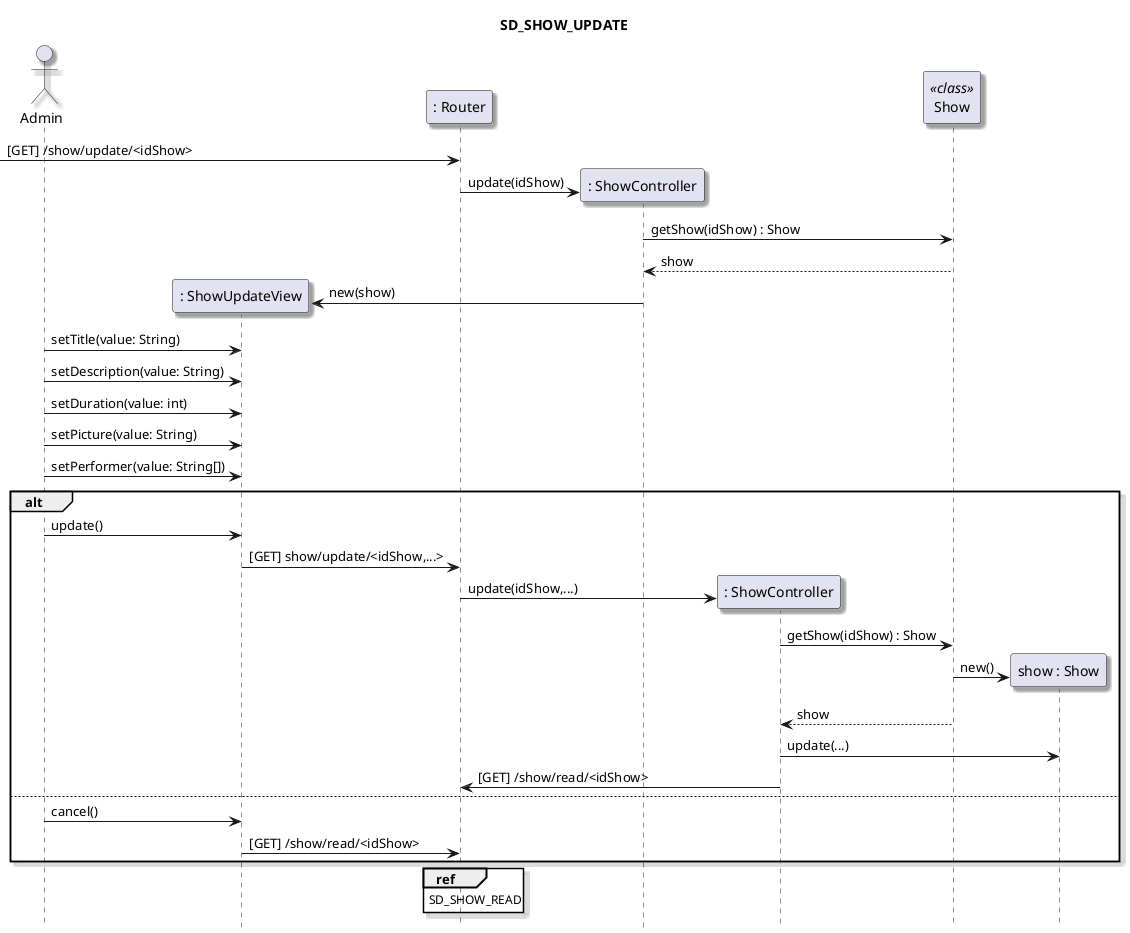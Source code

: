 @startuml SD_SHOW_UPDATE

title SD_SHOW_UPDATE

skinparam shadowing TRUE
hide footbox

actor Admin as a
participant ": ShowUpdateView" as V
participant ": Router" as R
participant ": ShowController" as RC0
participant ": ShowController" as RC1
participant "Show" as CR <<class>>
participant "show : Show" as E1

-> R : [GET] /show/update/<idShow>

create RC0
R -> RC0 : update(idShow)



RC0 -> CR : getShow(idShow) : Show
CR --> RC0 : show

create V
RC0 -> V : new(show)



a -> V :setTitle(value: String)
a -> V :setDescription(value: String)
a -> V :setDuration(value: int)
a -> V :setPicture(value: String)
a -> V :setPerformer(value: String[])
alt

a -> V : update()
V -> R : [GET] show/update/<idShow,...>
create RC1
R -> RC1 : update(idShow,...)

RC1 -> CR : getShow(idShow) : Show
create E1
CR -> E1 : new()
CR --> RC1 : show
RC1 -> E1 : update(...)
RC1 -> R : [GET] /show/read/<idShow>


else 

a -> V : cancel()
V -> R : [GET] /show/read/<idShow>

end 

ref over R : SD_SHOW_READ
@enduml